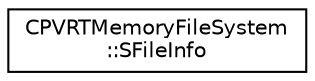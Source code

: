 digraph "Graphical Class Hierarchy"
{
  edge [fontname="Helvetica",fontsize="10",labelfontname="Helvetica",labelfontsize="10"];
  node [fontname="Helvetica",fontsize="10",shape=record];
  rankdir="LR";
  Node1 [label="CPVRTMemoryFileSystem\l::SFileInfo",height=0.2,width=0.4,color="black", fillcolor="white", style="filled",URL="$struct_c_p_v_r_t_memory_file_system_1_1_s_file_info.html",tooltip="Struct which contains information on a single file. "];
}
